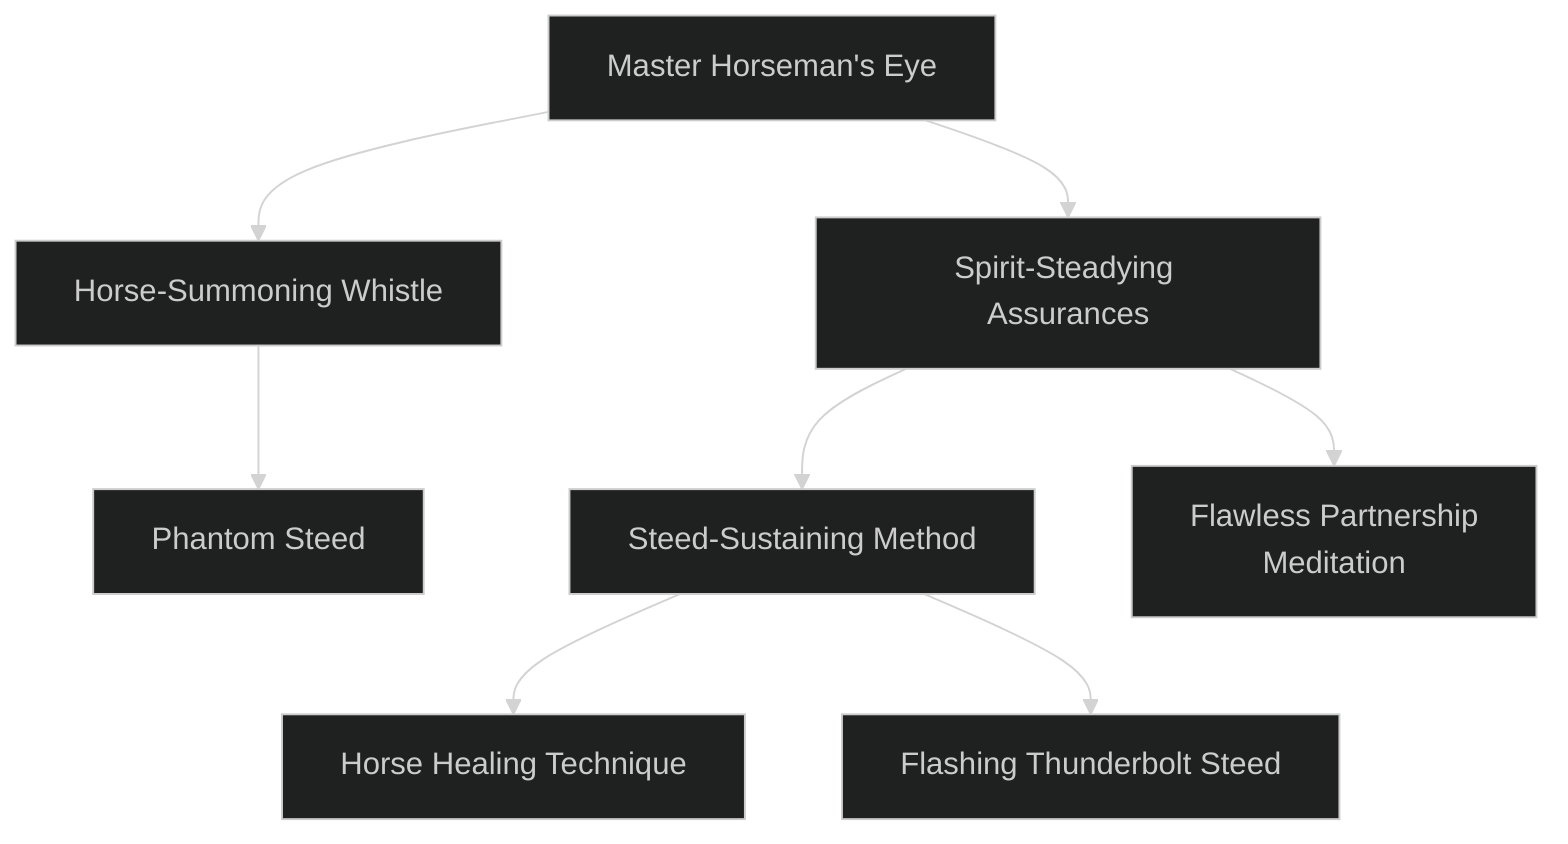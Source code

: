 ---
config:
  theme: dark
---
flowchart TD

    master_horsemans_eye[Master Horseman's Eye]
    click master_horsemans_eye callback "
        Master Horseman's Eye<br>
        <br>
        Cost: 1 mote
        Duration: Instant
        Type: Simple
        Minimum Ride: 1
        Minimum Essence: 1
        Prerequisite Charms: None
        With but a glance, the character can evaluate the age,
        health and temperament of a mount or draft animal. The
        Charm will effortlessly penetrate the sorts of ruses used to
        pawn substandard animals off at full price.
        "

    horse_summoning_whistle[Horse-Summoning Whistle]
    master_horsemans_eye --> horse_summoning_whistle
    click horse_summoning_whistle callback "
        Horse-Summoning Whistle<br>
        <br>
        Cost: 3 motes<br>
        Duration: Instant<br>
        Type: Simple<br>
        Minimum Ride: 3<br>
        Minimum Essence: 2<br>
        Prerequisite Charms: Master Horseman's Eye<br>
        <br>
        Through the use of this Charm, the character silently
        summons her mount, which will move toward her at the best
        possible speed. This Charm has a range of (10 x the character's
        Essence) miles. The character must have built up a relationship
        with the summoned animal — typically riding and
        caring for it for several days — before it will respond to this
        Charm. While the character's steed will always respond to
        this call and will not become distracted or lost, it's still an
        animal. It can't get through locked doors or penetrate
        complex obstacles any better than it normally could.
        "

    phantom_steed[Phantom Steed]
    horse_summoning_whistle --> phantom_steed
    click phantom_steed callback "
        Phantom Steed<br>
        <br>
        Cost: 10 motes, 1 Willpower<br>
        Duration: One day<br>
        Type: Simple<br>
        Minimum Ride: 5<br>
        Minimum Essence: 3<br>
        Prerequisite Charms: Horse-Summoning Whistle<br>
        <br>
        This Charm allows a character to summon up from raw
        Essence a great white steed with a burning golden mane and
        tail. It has the same statistics as a warhorse of excellent
        quality, but it is tireless and fearless and need not eat or sleep.
        "

    spirit_steadying_assurances[Spirit-Steadying Assurances]
    master_horsemans_eye --> spirit_steadying_assurances
    click spirit_steadying_assurances callback "
        Spirit-Steadying Assurances<br>
        <br>
        Cost: 3 motes<br>
        Duration: One scene<br>
        Type: Simple<br>
        Minimum Ride: 2<br>
        Minimum Essence: 1<br>
        Prerequisite Charms: Master Horseman's Eye<br>
        <br>
        Horses' instincts are to run away from what they perceive as
        danger — the smells of fire and blood or the sounds of conflict and
        wounded animals. This often puts them at odds with adventurous
        riders, who are probably trying to reach and linger near the stimuli.
        Through the use of this Charm, a character can render her mount
        immune to terror for the rest of the scene, thus obviating the need
        for rolls to control the animal around frightening sensations.
        "

    steed_sustaining_method[Steed-Sustaining Method]
    spirit_steadying_assurances --> steed_sustaining_method
    click steed_sustaining_method callback "
        Steed-Sustaining Method<br>
        <br>
        Cost: 6 motes per mount<br>
        Duration: One day's march<br>
        Type: Simple<br>
        Minimum Ride: 5<br>
        Minimum Essence: 1<br>
        Prerequisite Charms: Spirit-Steadying Assurances<br>
        <br>
        While their speed in battle is tremendously greater than
        that of a man on foot, traveling long distances with mounts is
        often slower than walking. Mounts must be rested during the
        march and must be cared for before and after the day's travel.
        Through the use of this Charm, the character can reduce the
        need to care for animals during travel. Mounts under the effect
        of this Charm are very resistant to problems such as thrown
        shoes and injured hooves and legs. They can also keep up a brisk
        walk for an entire day without resting, even when burdened
        with armored riders or cargo panniers. Keep in mind that, unless
        this Charm is used on the characters' remounts or their pack
        animals, the characters' overall marching speed will still be
        limited by the speed of the slowest beast in the group.
        "

    horse_healing_technique[Horse Healing Technique]
    steed_sustaining_method --> horse_healing_technique
    click horse_healing_technique callback "
        Horse Healing Technique<br>
        <br>
        Cost: 4 motes, 1 health level<br>
        Duration: Instant<br>
        Type: Simple<br>
        Minimum Ride: 5<br>
        Minimum Essence: 3<br>
        Prerequisite Charms: Steed-Sustaining Method<br>
        <br>
        A sick or injured mount is a serious problem for its rider.
        Even outside of a battle, the loss of an animal can be a tremendous
        expense. By the use of this Charm, the character heals a number
        of his mount's health levels equal to his Essence rating. If the
        mount is unwounded, then this Charm cures any diseases or
        parasites the beast possesses. This Charm does not take effect
        instantly - the character must spend a scene tending to the
        mount by dressing its wounds, feeding it, currying or otherwise
        grooming it — for the healing effects to set in.
        "

    flawless_partnership_meditation[Flawless Partnership<br>Meditation]
    spirit_steadying_assurances --> flawless_partnership_meditation
    click flawless_partnership_meditation callback "
        Flawless Partnership Meditation<br>
        <br>
        Cost: 5 motes<br>
        Duration: One scene<br>
        Type: Simple<br>
        Minimum Ride: 5<br>
        Minimum Essence: 3<br>
        Prerequisite Charms: Spirit-Steadying Assurances<br>
        <br>
        Through the use of this Charm, the Exalted and her mount
        become as one. The player need never roll for her character to
        accidentally be thrown or fall from her steed. Her mount will never
        panic, and she receives a bonus equal to her Essence score to all Ride
        rolls that cause the horse to jump, rear or otherwise perform tricks.
        "

    flashing_thunderbolt_steed[Flashing Thunderbolt Steed]
    steed_sustaining_method --> flashing_thunderbolt_steed
    click flashing_thunderbolt_steed callback "
        Flashing Thunderbolt Steed<br>
        <br>
        Cost: 5 motes, 1 Willpower, 1 health level<br>
        Duration: One scene<br>
        Type: Simple<br>
        Minimum Ride: 5<br>
        Minimum Essence: 3<br>
        Prerequisite Charms: Steed-Sustaining Method<br>
        <br>
        By using this Charm, the Exalted can imbue his steed
        with endless energy. While under the effect of this Charm,
        the steed can run at full speed for a full scene (a full march,
        outside of dramatic time) without becoming fatigued. This
        Charm has no long-term ill effects on the mount — the
        Exalted pays the price in Essence and his own health.
        "